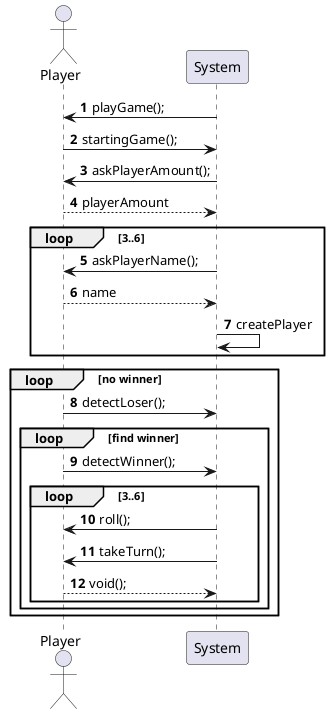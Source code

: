 @startuml
'https://plantuml.com/sequence-diagram

autonumber

actor Player
System -> Player: playGame();
System <- Player: startingGame();
System -> Player: askPlayerAmount();
Player --> System: playerAmount


loop 3..6
System -> Player : askPlayerName();
Player --> System: name
System -> System: createPlayer
end


loop no winner
Player -> System: detectLoser();


loop find winner
Player -> System: detectWinner();


loop  3..6
System -> Player: roll();
System -> Player: takeTurn();
Player --> System: void();


end
end
end

@enduml